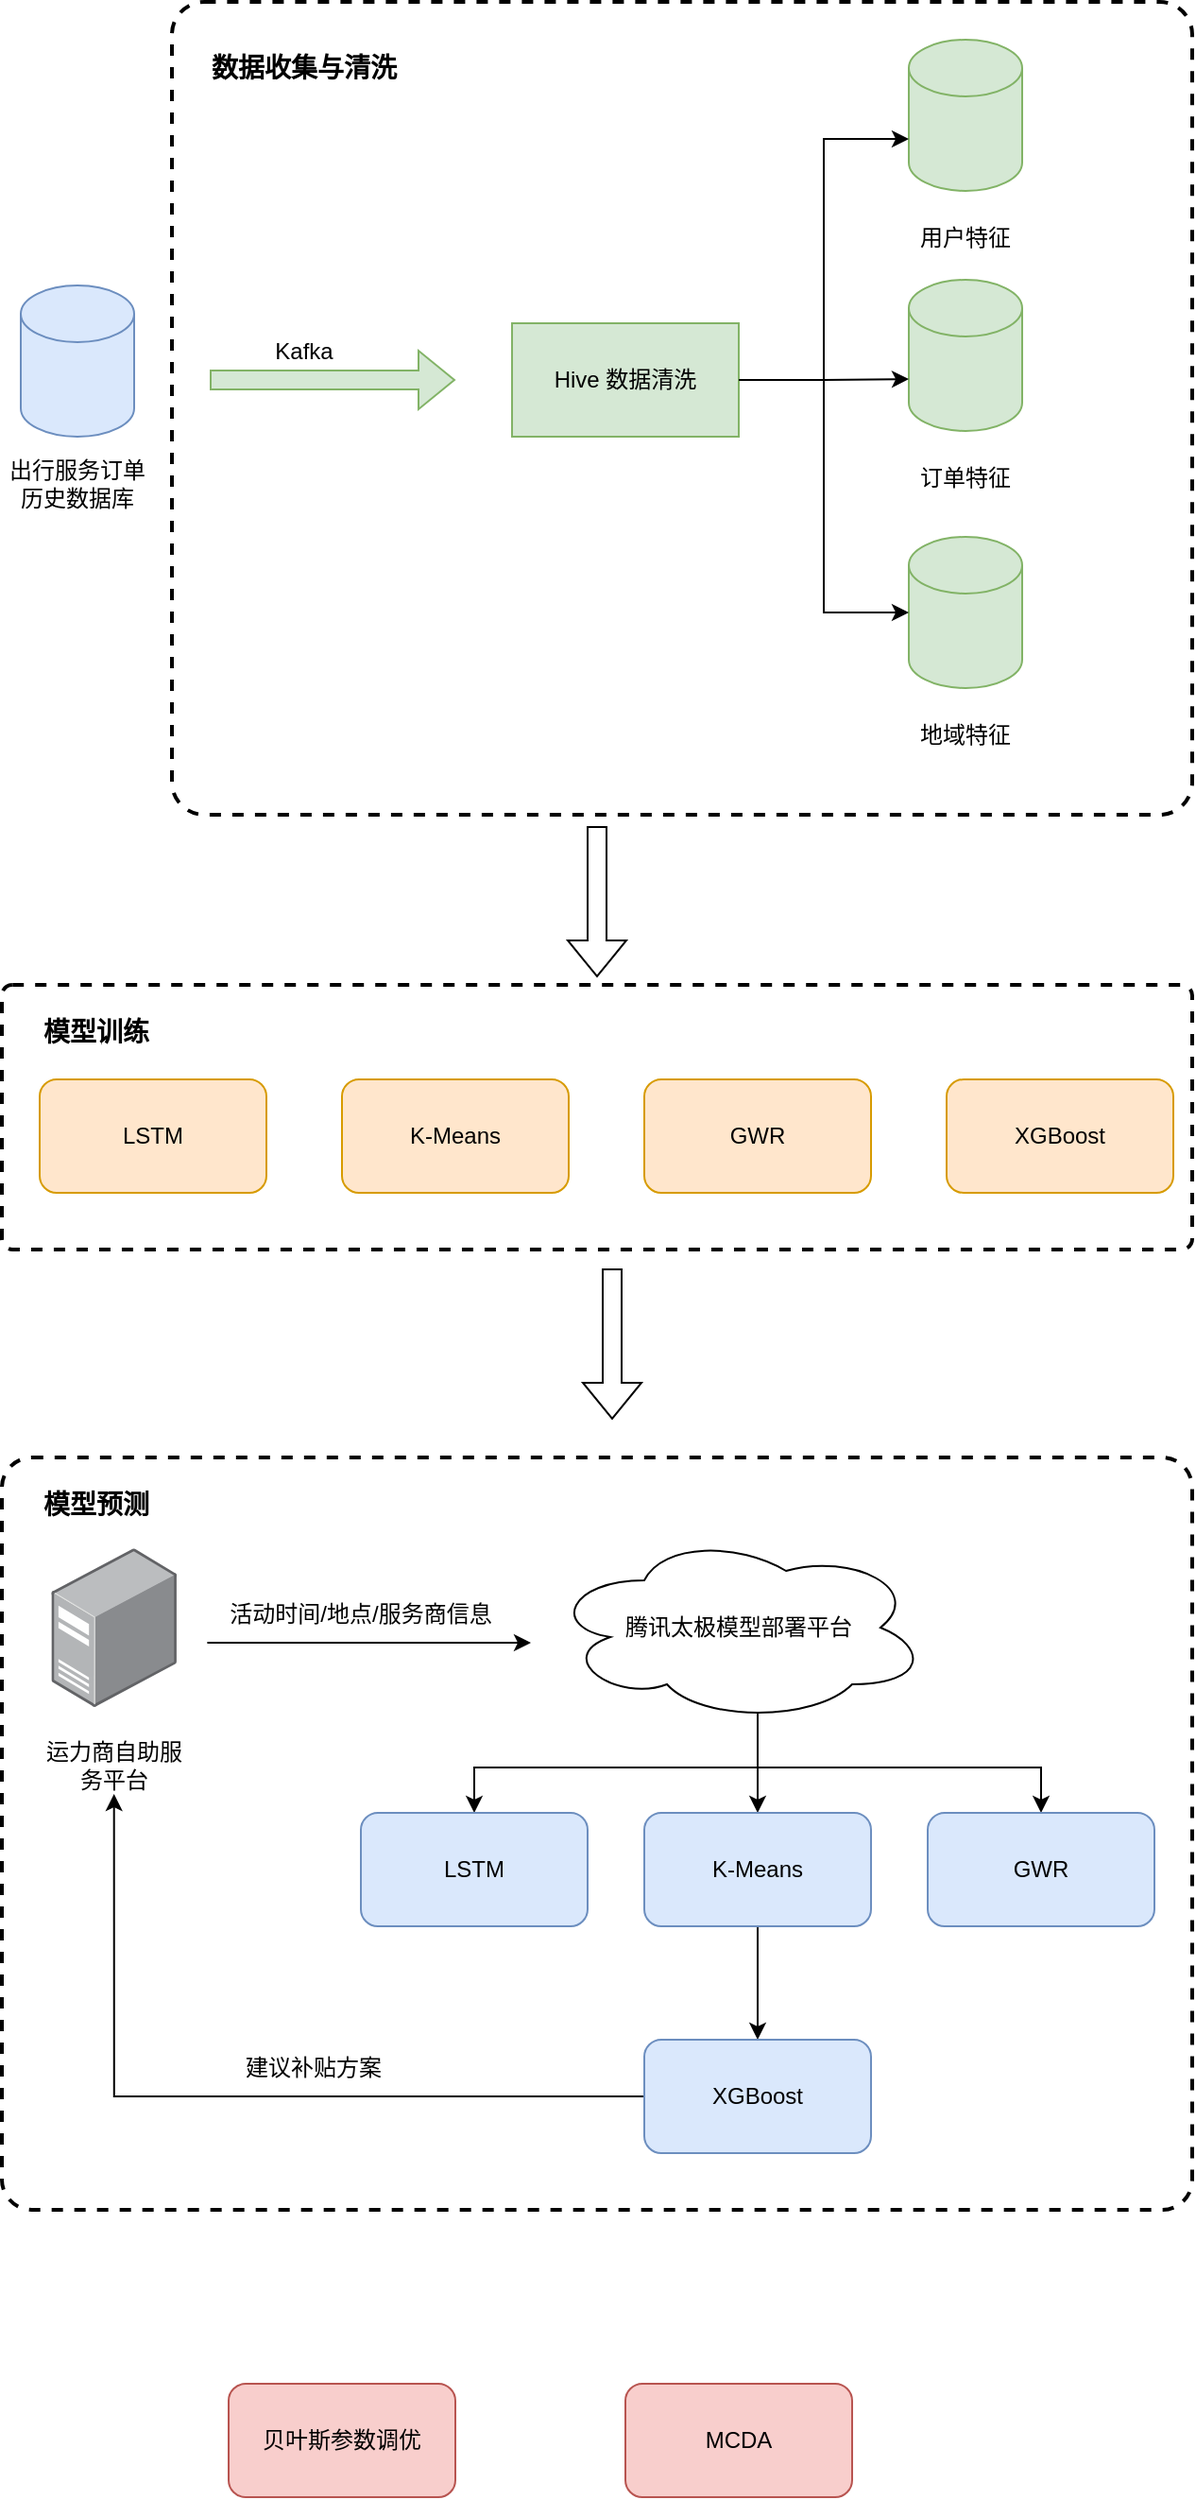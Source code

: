 <mxfile version="24.7.8">
  <diagram name="第 1 页" id="B09jO34l7bWqkV-am1vE">
    <mxGraphModel dx="2075" dy="1291" grid="1" gridSize="10" guides="1" tooltips="1" connect="1" arrows="1" fold="1" page="1" pageScale="1" pageWidth="827" pageHeight="1169" math="0" shadow="0">
      <root>
        <mxCell id="0" />
        <mxCell id="1" parent="0" />
        <mxCell id="l9q7uccA2g5ODQns56o_-48" value="" style="rounded=1;whiteSpace=wrap;html=1;fillColor=none;strokeWidth=2;dashed=1;arcSize=4;" vertex="1" parent="1">
          <mxGeometry x="90" y="840" width="630" height="398" as="geometry" />
        </mxCell>
        <mxCell id="l9q7uccA2g5ODQns56o_-28" value="" style="rounded=1;whiteSpace=wrap;html=1;fillColor=none;strokeWidth=2;dashed=1;arcSize=4;" vertex="1" parent="1">
          <mxGeometry x="90" y="590" width="630" height="140" as="geometry" />
        </mxCell>
        <mxCell id="l9q7uccA2g5ODQns56o_-4" value="Hive 数据清洗" style="rounded=0;whiteSpace=wrap;html=1;fillColor=#d5e8d4;strokeColor=#82b366;" vertex="1" parent="1">
          <mxGeometry x="360" y="240" width="120" height="60" as="geometry" />
        </mxCell>
        <mxCell id="l9q7uccA2g5ODQns56o_-5" value="" style="shape=flexArrow;endArrow=classic;html=1;rounded=0;fillColor=#d5e8d4;strokeColor=#82b366;" edge="1" parent="1">
          <mxGeometry width="50" height="50" relative="1" as="geometry">
            <mxPoint x="200" y="270" as="sourcePoint" />
            <mxPoint x="330" y="270" as="targetPoint" />
          </mxGeometry>
        </mxCell>
        <mxCell id="l9q7uccA2g5ODQns56o_-6" value="Kafka" style="text;html=1;align=center;verticalAlign=middle;whiteSpace=wrap;rounded=0;" vertex="1" parent="1">
          <mxGeometry x="220" y="240" width="60" height="30" as="geometry" />
        </mxCell>
        <mxCell id="l9q7uccA2g5ODQns56o_-8" value="" style="group" vertex="1" connectable="0" parent="1">
          <mxGeometry x="90" y="220" width="80" height="120" as="geometry" />
        </mxCell>
        <mxCell id="l9q7uccA2g5ODQns56o_-2" value="" style="shape=cylinder3;whiteSpace=wrap;html=1;boundedLbl=1;backgroundOutline=1;size=15;fillColor=#dae8fc;strokeColor=#6c8ebf;" vertex="1" parent="l9q7uccA2g5ODQns56o_-8">
          <mxGeometry x="10" width="60" height="80" as="geometry" />
        </mxCell>
        <mxCell id="l9q7uccA2g5ODQns56o_-3" value="出行服务订单历史数据库" style="text;html=1;align=center;verticalAlign=middle;whiteSpace=wrap;rounded=0;" vertex="1" parent="l9q7uccA2g5ODQns56o_-8">
          <mxGeometry y="90" width="80" height="30" as="geometry" />
        </mxCell>
        <mxCell id="l9q7uccA2g5ODQns56o_-9" value="" style="group" vertex="1" connectable="0" parent="1">
          <mxGeometry x="560" y="90" width="80" height="120" as="geometry" />
        </mxCell>
        <mxCell id="l9q7uccA2g5ODQns56o_-10" value="" style="shape=cylinder3;whiteSpace=wrap;html=1;boundedLbl=1;backgroundOutline=1;size=15;fillColor=#d5e8d4;strokeColor=#82b366;" vertex="1" parent="l9q7uccA2g5ODQns56o_-9">
          <mxGeometry x="10" width="60" height="80" as="geometry" />
        </mxCell>
        <mxCell id="l9q7uccA2g5ODQns56o_-11" value="用户特征" style="text;html=1;align=center;verticalAlign=middle;whiteSpace=wrap;rounded=0;" vertex="1" parent="l9q7uccA2g5ODQns56o_-9">
          <mxGeometry y="90" width="80" height="30" as="geometry" />
        </mxCell>
        <mxCell id="l9q7uccA2g5ODQns56o_-12" value="" style="group" vertex="1" connectable="0" parent="1">
          <mxGeometry x="560" y="217" width="80" height="120" as="geometry" />
        </mxCell>
        <mxCell id="l9q7uccA2g5ODQns56o_-13" value="" style="shape=cylinder3;whiteSpace=wrap;html=1;boundedLbl=1;backgroundOutline=1;size=15;fillColor=#d5e8d4;strokeColor=#82b366;" vertex="1" parent="l9q7uccA2g5ODQns56o_-12">
          <mxGeometry x="10" width="60" height="80" as="geometry" />
        </mxCell>
        <mxCell id="l9q7uccA2g5ODQns56o_-14" value="订单特征" style="text;html=1;align=center;verticalAlign=middle;whiteSpace=wrap;rounded=0;" vertex="1" parent="l9q7uccA2g5ODQns56o_-12">
          <mxGeometry y="90" width="80" height="30" as="geometry" />
        </mxCell>
        <mxCell id="l9q7uccA2g5ODQns56o_-15" value="" style="group" vertex="1" connectable="0" parent="1">
          <mxGeometry x="560" y="353" width="80" height="120" as="geometry" />
        </mxCell>
        <mxCell id="l9q7uccA2g5ODQns56o_-16" value="" style="shape=cylinder3;whiteSpace=wrap;html=1;boundedLbl=1;backgroundOutline=1;size=15;fillColor=#d5e8d4;strokeColor=#82b366;" vertex="1" parent="l9q7uccA2g5ODQns56o_-15">
          <mxGeometry x="10" width="60" height="80" as="geometry" />
        </mxCell>
        <mxCell id="l9q7uccA2g5ODQns56o_-17" value="地域特征" style="text;html=1;align=center;verticalAlign=middle;whiteSpace=wrap;rounded=0;" vertex="1" parent="l9q7uccA2g5ODQns56o_-15">
          <mxGeometry y="90" width="80" height="30" as="geometry" />
        </mxCell>
        <mxCell id="l9q7uccA2g5ODQns56o_-18" style="edgeStyle=orthogonalEdgeStyle;rounded=0;orthogonalLoop=1;jettySize=auto;html=1;exitX=1;exitY=0.5;exitDx=0;exitDy=0;entryX=0;entryY=0;entryDx=0;entryDy=52.5;entryPerimeter=0;" edge="1" parent="1" source="l9q7uccA2g5ODQns56o_-4" target="l9q7uccA2g5ODQns56o_-10">
          <mxGeometry relative="1" as="geometry" />
        </mxCell>
        <mxCell id="l9q7uccA2g5ODQns56o_-19" style="edgeStyle=orthogonalEdgeStyle;rounded=0;orthogonalLoop=1;jettySize=auto;html=1;exitX=1;exitY=0.5;exitDx=0;exitDy=0;entryX=0;entryY=0;entryDx=0;entryDy=52.5;entryPerimeter=0;" edge="1" parent="1" source="l9q7uccA2g5ODQns56o_-4" target="l9q7uccA2g5ODQns56o_-13">
          <mxGeometry relative="1" as="geometry" />
        </mxCell>
        <mxCell id="l9q7uccA2g5ODQns56o_-20" style="edgeStyle=orthogonalEdgeStyle;rounded=0;orthogonalLoop=1;jettySize=auto;html=1;exitX=1;exitY=0.5;exitDx=0;exitDy=0;entryX=0;entryY=0.5;entryDx=0;entryDy=0;entryPerimeter=0;" edge="1" parent="1" source="l9q7uccA2g5ODQns56o_-4" target="l9q7uccA2g5ODQns56o_-16">
          <mxGeometry relative="1" as="geometry" />
        </mxCell>
        <mxCell id="l9q7uccA2g5ODQns56o_-21" value="" style="rounded=1;whiteSpace=wrap;html=1;fillColor=none;strokeWidth=2;dashed=1;arcSize=4;" vertex="1" parent="1">
          <mxGeometry x="180" y="70" width="540" height="430" as="geometry" />
        </mxCell>
        <mxCell id="l9q7uccA2g5ODQns56o_-22" value="&lt;b&gt;&lt;font style=&quot;font-size: 14px;&quot;&gt;数据收集与清洗&lt;/font&gt;&lt;/b&gt;" style="text;html=1;align=center;verticalAlign=middle;whiteSpace=wrap;rounded=0;" vertex="1" parent="1">
          <mxGeometry x="200" y="90" width="100" height="30" as="geometry" />
        </mxCell>
        <mxCell id="l9q7uccA2g5ODQns56o_-24" value="LSTM" style="rounded=1;whiteSpace=wrap;html=1;fillColor=#ffe6cc;strokeColor=#d79b00;" vertex="1" parent="1">
          <mxGeometry x="110" y="640" width="120" height="60" as="geometry" />
        </mxCell>
        <mxCell id="l9q7uccA2g5ODQns56o_-25" value="K-Means" style="rounded=1;whiteSpace=wrap;html=1;fillColor=#ffe6cc;strokeColor=#d79b00;" vertex="1" parent="1">
          <mxGeometry x="270" y="640" width="120" height="60" as="geometry" />
        </mxCell>
        <mxCell id="l9q7uccA2g5ODQns56o_-26" value="GWR" style="rounded=1;whiteSpace=wrap;html=1;fillColor=#ffe6cc;strokeColor=#d79b00;" vertex="1" parent="1">
          <mxGeometry x="430" y="640" width="120" height="60" as="geometry" />
        </mxCell>
        <mxCell id="l9q7uccA2g5ODQns56o_-27" value="XGBoost" style="rounded=1;whiteSpace=wrap;html=1;fillColor=#ffe6cc;strokeColor=#d79b00;" vertex="1" parent="1">
          <mxGeometry x="590" y="640" width="120" height="60" as="geometry" />
        </mxCell>
        <mxCell id="l9q7uccA2g5ODQns56o_-29" value="&lt;span style=&quot;font-size: 14px;&quot;&gt;&lt;b&gt;模型训练&lt;/b&gt;&lt;/span&gt;" style="text;html=1;align=left;verticalAlign=middle;whiteSpace=wrap;rounded=0;" vertex="1" parent="1">
          <mxGeometry x="110" y="600" width="100" height="30" as="geometry" />
        </mxCell>
        <mxCell id="l9q7uccA2g5ODQns56o_-30" value="" style="shape=flexArrow;endArrow=classic;html=1;rounded=0;entryX=0.5;entryY=0;entryDx=0;entryDy=0;" edge="1" parent="1">
          <mxGeometry width="50" height="50" relative="1" as="geometry">
            <mxPoint x="405" y="506" as="sourcePoint" />
            <mxPoint x="405" y="586" as="targetPoint" />
          </mxGeometry>
        </mxCell>
        <mxCell id="l9q7uccA2g5ODQns56o_-31" value="" style="image;points=[];aspect=fixed;html=1;align=center;shadow=0;dashed=0;image=img/lib/allied_telesis/computer_and_terminals/Server_Desktop.svg;" vertex="1" parent="1">
          <mxGeometry x="116.21" y="888" width="66.27" height="84" as="geometry" />
        </mxCell>
        <mxCell id="l9q7uccA2g5ODQns56o_-32" value="运力商自助服务平台" style="text;html=1;align=center;verticalAlign=middle;whiteSpace=wrap;rounded=0;" vertex="1" parent="1">
          <mxGeometry x="110" y="988" width="78.7" height="30" as="geometry" />
        </mxCell>
        <mxCell id="l9q7uccA2g5ODQns56o_-41" style="edgeStyle=orthogonalEdgeStyle;rounded=0;orthogonalLoop=1;jettySize=auto;html=1;exitX=0.55;exitY=0.95;exitDx=0;exitDy=0;exitPerimeter=0;entryX=0.5;entryY=0;entryDx=0;entryDy=0;" edge="1" parent="1" source="l9q7uccA2g5ODQns56o_-33" target="l9q7uccA2g5ODQns56o_-38">
          <mxGeometry relative="1" as="geometry" />
        </mxCell>
        <mxCell id="l9q7uccA2g5ODQns56o_-43" style="edgeStyle=orthogonalEdgeStyle;rounded=0;orthogonalLoop=1;jettySize=auto;html=1;exitX=0.55;exitY=0.95;exitDx=0;exitDy=0;exitPerimeter=0;" edge="1" parent="1" source="l9q7uccA2g5ODQns56o_-33" target="l9q7uccA2g5ODQns56o_-37">
          <mxGeometry relative="1" as="geometry" />
        </mxCell>
        <mxCell id="l9q7uccA2g5ODQns56o_-44" style="edgeStyle=orthogonalEdgeStyle;rounded=0;orthogonalLoop=1;jettySize=auto;html=1;exitX=0.55;exitY=0.95;exitDx=0;exitDy=0;exitPerimeter=0;" edge="1" parent="1" source="l9q7uccA2g5ODQns56o_-33" target="l9q7uccA2g5ODQns56o_-39">
          <mxGeometry relative="1" as="geometry" />
        </mxCell>
        <mxCell id="l9q7uccA2g5ODQns56o_-33" value="腾讯太极模型部署平台" style="ellipse;shape=cloud;whiteSpace=wrap;html=1;" vertex="1" parent="1">
          <mxGeometry x="380" y="880" width="200" height="100" as="geometry" />
        </mxCell>
        <mxCell id="l9q7uccA2g5ODQns56o_-35" value="" style="endArrow=classic;html=1;rounded=0;" edge="1" parent="1">
          <mxGeometry width="50" height="50" relative="1" as="geometry">
            <mxPoint x="198.7" y="938" as="sourcePoint" />
            <mxPoint x="370" y="938" as="targetPoint" />
          </mxGeometry>
        </mxCell>
        <mxCell id="l9q7uccA2g5ODQns56o_-36" value="活动时间/地点/服务商信息" style="text;html=1;align=center;verticalAlign=middle;whiteSpace=wrap;rounded=0;" vertex="1" parent="1">
          <mxGeometry x="200" y="908" width="160" height="30" as="geometry" />
        </mxCell>
        <mxCell id="l9q7uccA2g5ODQns56o_-37" value="LSTM" style="rounded=1;whiteSpace=wrap;html=1;fillColor=#dae8fc;strokeColor=#6c8ebf;" vertex="1" parent="1">
          <mxGeometry x="280" y="1028" width="120" height="60" as="geometry" />
        </mxCell>
        <mxCell id="l9q7uccA2g5ODQns56o_-45" style="edgeStyle=orthogonalEdgeStyle;rounded=0;orthogonalLoop=1;jettySize=auto;html=1;exitX=0.5;exitY=1;exitDx=0;exitDy=0;entryX=0.5;entryY=0;entryDx=0;entryDy=0;" edge="1" parent="1" source="l9q7uccA2g5ODQns56o_-38" target="l9q7uccA2g5ODQns56o_-40">
          <mxGeometry relative="1" as="geometry" />
        </mxCell>
        <mxCell id="l9q7uccA2g5ODQns56o_-38" value="K-Means" style="rounded=1;whiteSpace=wrap;html=1;fillColor=#dae8fc;strokeColor=#6c8ebf;" vertex="1" parent="1">
          <mxGeometry x="430" y="1028" width="120" height="60" as="geometry" />
        </mxCell>
        <mxCell id="l9q7uccA2g5ODQns56o_-39" value="GWR" style="rounded=1;whiteSpace=wrap;html=1;fillColor=#dae8fc;strokeColor=#6c8ebf;" vertex="1" parent="1">
          <mxGeometry x="580" y="1028" width="120" height="60" as="geometry" />
        </mxCell>
        <mxCell id="l9q7uccA2g5ODQns56o_-46" style="edgeStyle=orthogonalEdgeStyle;rounded=0;orthogonalLoop=1;jettySize=auto;html=1;exitX=0;exitY=0.5;exitDx=0;exitDy=0;entryX=0.5;entryY=1;entryDx=0;entryDy=0;" edge="1" parent="1" source="l9q7uccA2g5ODQns56o_-40" target="l9q7uccA2g5ODQns56o_-32">
          <mxGeometry relative="1" as="geometry" />
        </mxCell>
        <mxCell id="l9q7uccA2g5ODQns56o_-40" value="XGBoost" style="rounded=1;whiteSpace=wrap;html=1;fillColor=#dae8fc;strokeColor=#6c8ebf;" vertex="1" parent="1">
          <mxGeometry x="430" y="1148" width="120" height="60" as="geometry" />
        </mxCell>
        <mxCell id="l9q7uccA2g5ODQns56o_-47" value="建议补贴方案" style="text;html=1;align=center;verticalAlign=middle;whiteSpace=wrap;rounded=0;" vertex="1" parent="1">
          <mxGeometry x="200" y="1148" width="110" height="30" as="geometry" />
        </mxCell>
        <mxCell id="l9q7uccA2g5ODQns56o_-49" value="&lt;span style=&quot;font-size: 14px;&quot;&gt;&lt;b&gt;模型预测&lt;/b&gt;&lt;/span&gt;" style="text;html=1;align=left;verticalAlign=middle;whiteSpace=wrap;rounded=0;" vertex="1" parent="1">
          <mxGeometry x="110" y="850" width="100" height="30" as="geometry" />
        </mxCell>
        <mxCell id="l9q7uccA2g5ODQns56o_-50" value="" style="shape=flexArrow;endArrow=classic;html=1;rounded=0;entryX=0.5;entryY=0;entryDx=0;entryDy=0;edgeStyle=orthogonalEdgeStyle;" edge="1" parent="1">
          <mxGeometry width="50" height="50" relative="1" as="geometry">
            <mxPoint x="413" y="740" as="sourcePoint" />
            <mxPoint x="413" y="820" as="targetPoint" />
          </mxGeometry>
        </mxCell>
        <mxCell id="l9q7uccA2g5ODQns56o_-51" value="贝叶斯参数调优" style="rounded=1;whiteSpace=wrap;html=1;fillColor=#f8cecc;strokeColor=#b85450;" vertex="1" parent="1">
          <mxGeometry x="210" y="1330" width="120" height="60" as="geometry" />
        </mxCell>
        <mxCell id="l9q7uccA2g5ODQns56o_-52" value="MCDA" style="rounded=1;whiteSpace=wrap;html=1;fillColor=#f8cecc;strokeColor=#b85450;" vertex="1" parent="1">
          <mxGeometry x="420" y="1330" width="120" height="60" as="geometry" />
        </mxCell>
      </root>
    </mxGraphModel>
  </diagram>
</mxfile>

